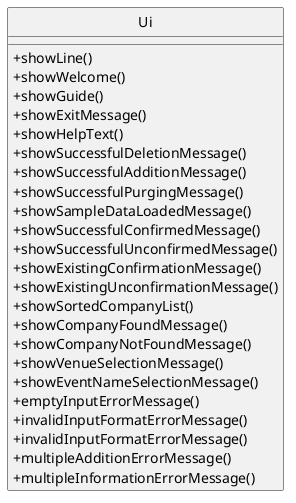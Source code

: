 @startuml
'https://plantuml.com/class-diagram

hide circle
skinparam classAttributeIconSize 0


class Ui {
+showLine()
+showWelcome()
+showGuide()
+showExitMessage()
+showHelpText()
+showSuccessfulDeletionMessage()
+showSuccessfulAdditionMessage()
+showSuccessfulPurgingMessage()
+showSampleDataLoadedMessage()
+showSuccessfulConfirmedMessage()
+showSuccessfulUnconfirmedMessage()
+showExistingConfirmationMessage()
+showExistingUnconfirmationMessage()
+showSortedCompanyList()
+showCompanyFoundMessage()
+showCompanyNotFoundMessage()
+showVenueSelectionMessage()
+showEventNameSelectionMessage()
+emptyInputErrorMessage()
+invalidInputFormatErrorMessage()
+invalidInputFormatErrorMessage()
+multipleAdditionErrorMessage()
+multipleInformationErrorMessage()
}


@enduml

